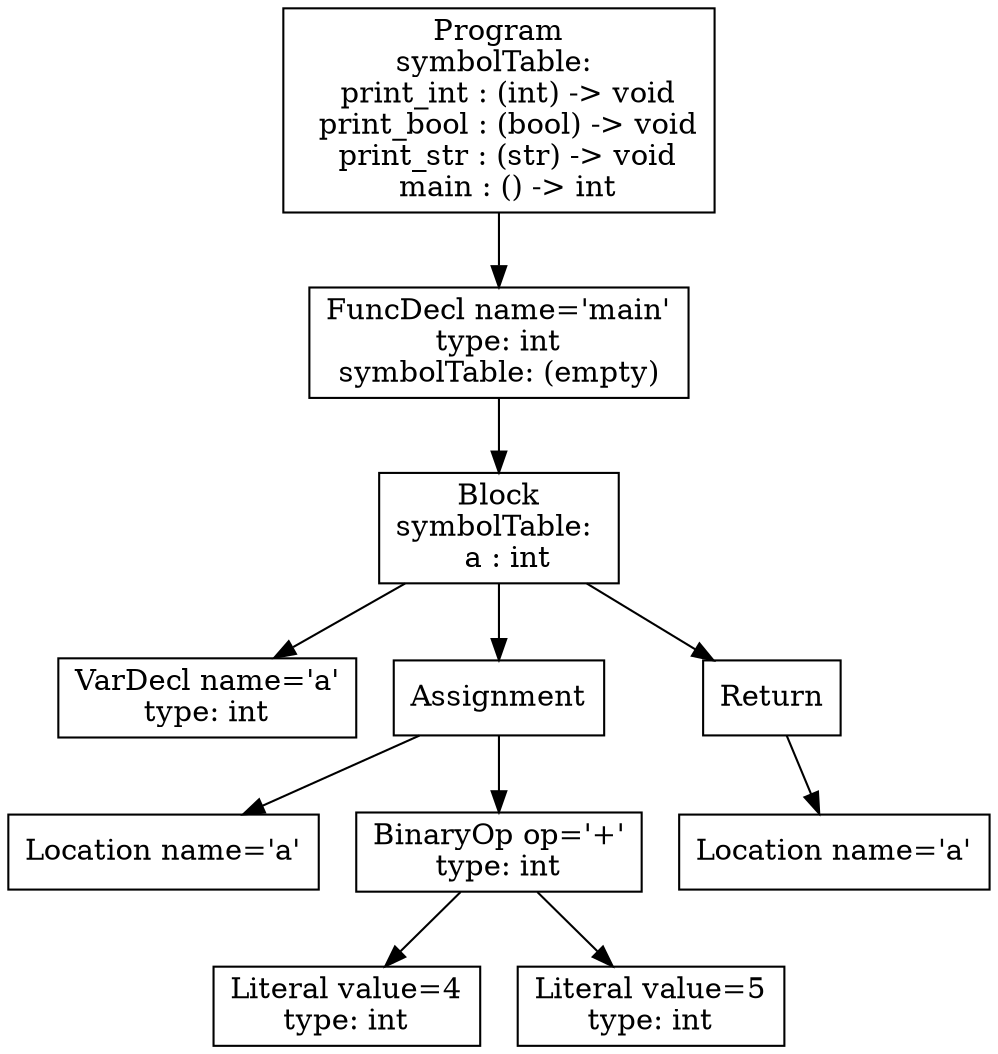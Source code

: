digraph AST {
3 [shape=box, label="VarDecl name='a'\ntype: int"];
5 [shape=box, label="Location name='a'"];
7 [shape=box, label="Literal value=4\ntype: int"];
8 [shape=box, label="Literal value=5\ntype: int"];
6 [shape=box, label="BinaryOp op='+'\ntype: int"];
6 -> 7;
6 -> 8;
4 [shape=box, label="Assignment"];
4 -> 5;
4 -> 6;
10 [shape=box, label="Location name='a'"];
9 [shape=box, label="Return"];
9 -> 10;
2 [shape=box, label="Block\nsymbolTable: \n  a : int"];
2 -> 3;
2 -> 4;
2 -> 9;
1 [shape=box, label="FuncDecl name='main'\ntype: int\nsymbolTable: (empty)"];
1 -> 2;
0 [shape=box, label="Program\nsymbolTable: \n  print_int : (int) -> void\n  print_bool : (bool) -> void\n  print_str : (str) -> void\n  main : () -> int"];
0 -> 1;
}
